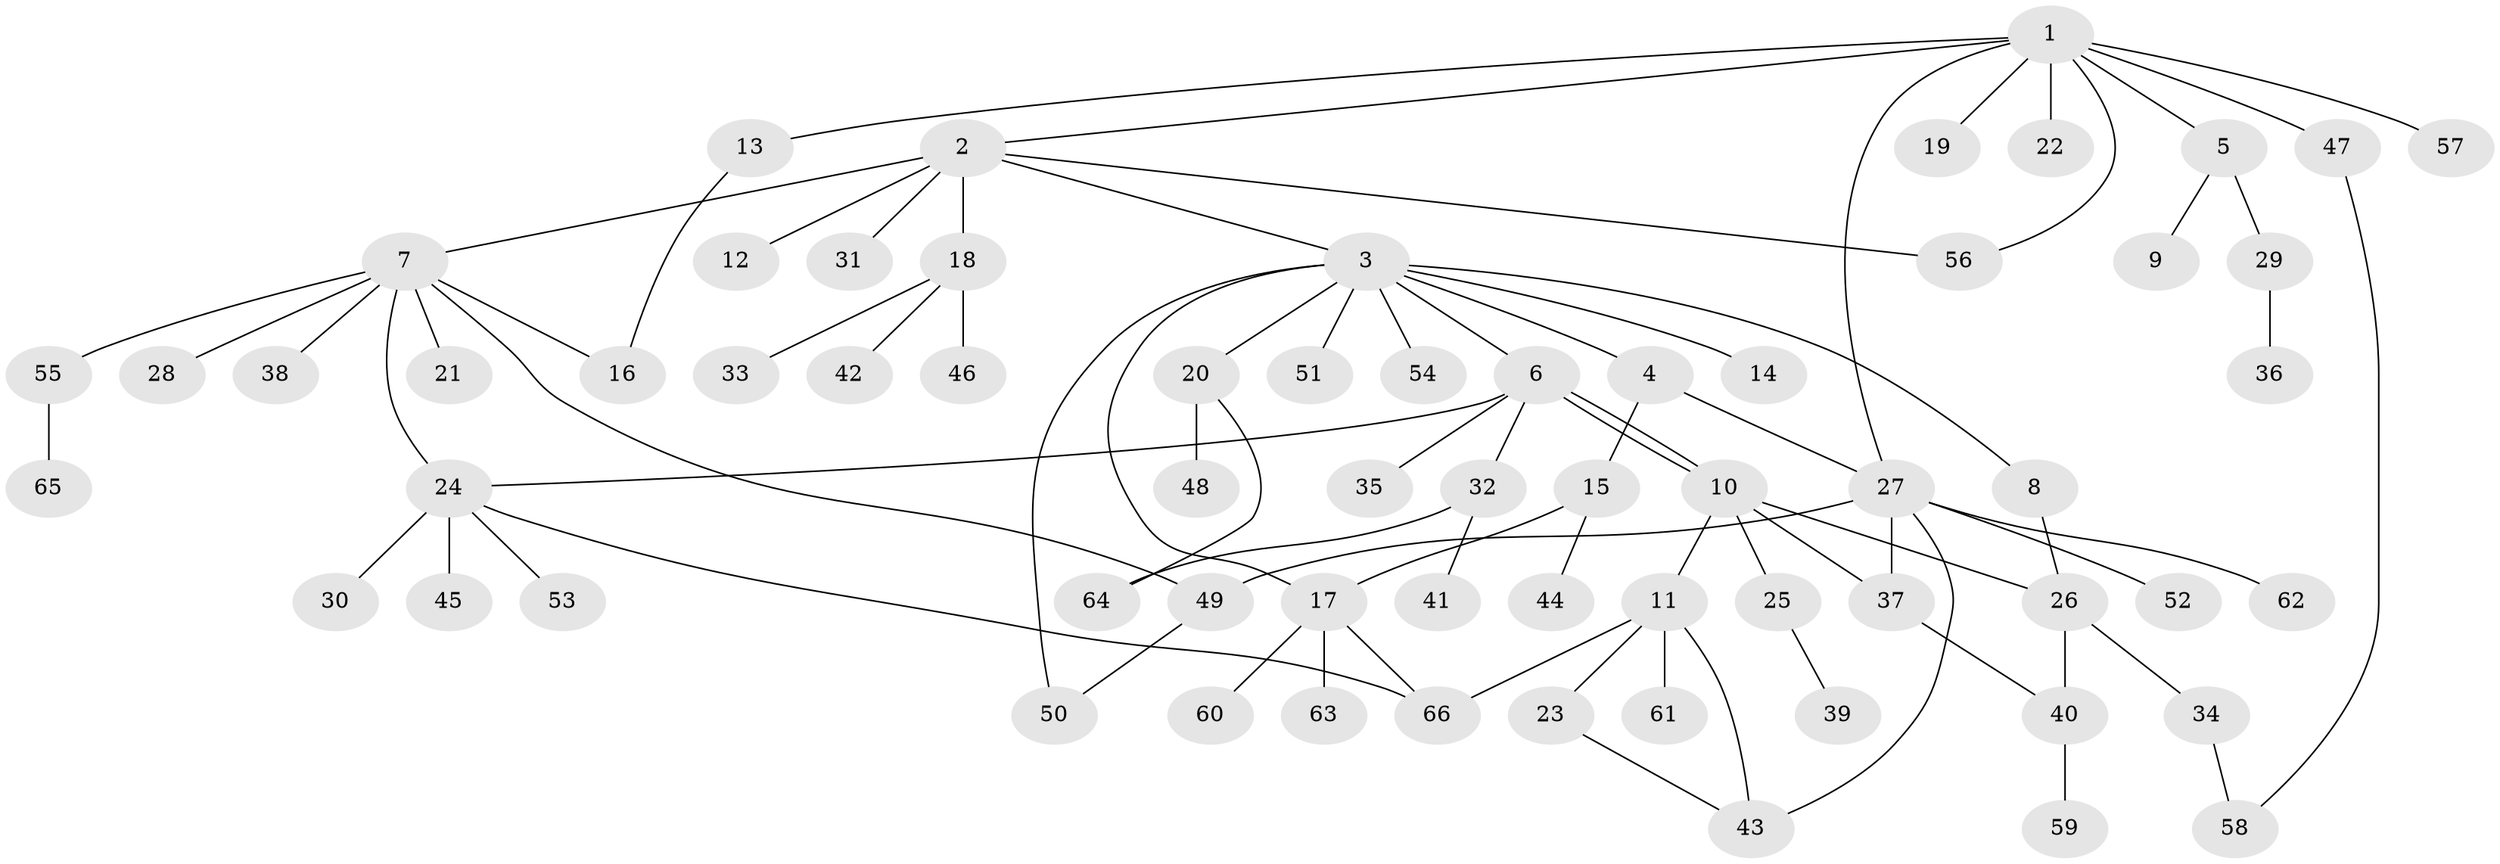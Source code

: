 // Generated by graph-tools (version 1.1) at 2025/35/03/09/25 02:35:50]
// undirected, 66 vertices, 82 edges
graph export_dot {
graph [start="1"]
  node [color=gray90,style=filled];
  1;
  2;
  3;
  4;
  5;
  6;
  7;
  8;
  9;
  10;
  11;
  12;
  13;
  14;
  15;
  16;
  17;
  18;
  19;
  20;
  21;
  22;
  23;
  24;
  25;
  26;
  27;
  28;
  29;
  30;
  31;
  32;
  33;
  34;
  35;
  36;
  37;
  38;
  39;
  40;
  41;
  42;
  43;
  44;
  45;
  46;
  47;
  48;
  49;
  50;
  51;
  52;
  53;
  54;
  55;
  56;
  57;
  58;
  59;
  60;
  61;
  62;
  63;
  64;
  65;
  66;
  1 -- 2;
  1 -- 5;
  1 -- 13;
  1 -- 19;
  1 -- 22;
  1 -- 27;
  1 -- 47;
  1 -- 56;
  1 -- 57;
  2 -- 3;
  2 -- 7;
  2 -- 12;
  2 -- 18;
  2 -- 31;
  2 -- 56;
  3 -- 4;
  3 -- 6;
  3 -- 8;
  3 -- 14;
  3 -- 17;
  3 -- 20;
  3 -- 50;
  3 -- 51;
  3 -- 54;
  4 -- 15;
  4 -- 27;
  5 -- 9;
  5 -- 29;
  6 -- 10;
  6 -- 10;
  6 -- 24;
  6 -- 32;
  6 -- 35;
  7 -- 16;
  7 -- 21;
  7 -- 24;
  7 -- 28;
  7 -- 38;
  7 -- 49;
  7 -- 55;
  8 -- 26;
  10 -- 11;
  10 -- 25;
  10 -- 26;
  10 -- 37;
  11 -- 23;
  11 -- 43;
  11 -- 61;
  11 -- 66;
  13 -- 16;
  15 -- 17;
  15 -- 44;
  17 -- 60;
  17 -- 63;
  17 -- 66;
  18 -- 33;
  18 -- 42;
  18 -- 46;
  20 -- 48;
  20 -- 64;
  23 -- 43;
  24 -- 30;
  24 -- 45;
  24 -- 53;
  24 -- 66;
  25 -- 39;
  26 -- 34;
  26 -- 40;
  27 -- 37;
  27 -- 43;
  27 -- 49;
  27 -- 52;
  27 -- 62;
  29 -- 36;
  32 -- 41;
  32 -- 64;
  34 -- 58;
  37 -- 40;
  40 -- 59;
  47 -- 58;
  49 -- 50;
  55 -- 65;
}
